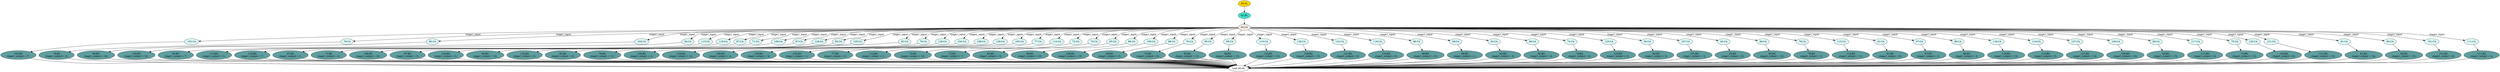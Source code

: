 strict digraph "" {
	node [label="\N"];
	"102:CA"	 [ast="<pyverilog.vparser.ast.Case object at 0x7f1d2a252fd0>",
		fillcolor=lightcyan,
		label="102:CA",
		statements="[]",
		style=filled,
		typ=Case];
	"102:BS"	 [ast="<pyverilog.vparser.ast.BlockingSubstitution object at 0x7f1d2a252e90>",
		fillcolor=cadetblue,
		label="102:BS
stage1_output = 7;",
		statements="[<pyverilog.vparser.ast.BlockingSubstitution object at 0x7f1d2a252e90>]",
		style=filled,
		typ=BlockingSubstitution];
	"102:CA" -> "102:BS"	 [cond="[]",
		lineno=None];
	"79:CA"	 [ast="<pyverilog.vparser.ast.Case object at 0x7f1d4b539410>",
		fillcolor=lightcyan,
		label="79:CA",
		statements="[]",
		style=filled,
		typ=Case];
	"79:BS"	 [ast="<pyverilog.vparser.ast.BlockingSubstitution object at 0x7f1d4b539490>",
		fillcolor=cadetblue,
		label="79:BS
stage1_output = 8;",
		statements="[<pyverilog.vparser.ast.BlockingSubstitution object at 0x7f1d4b539490>]",
		style=filled,
		typ=BlockingSubstitution];
	"79:CA" -> "79:BS"	 [cond="[]",
		lineno=None];
	"109:BS"	 [ast="<pyverilog.vparser.ast.BlockingSubstitution object at 0x7f1d2a252610>",
		fillcolor=cadetblue,
		label="109:BS
stage1_output = 15;",
		statements="[<pyverilog.vparser.ast.BlockingSubstitution object at 0x7f1d2a252610>]",
		style=filled,
		typ=BlockingSubstitution];
	"Leaf_60:AL"	 [def_var="['stage1_output']",
		label="Leaf_60:AL"];
	"109:BS" -> "Leaf_60:AL"	 [cond="[]",
		lineno=None];
	"96:CA"	 [ast="<pyverilog.vparser.ast.Case object at 0x7f1d2a252990>",
		fillcolor=lightcyan,
		label="96:CA",
		statements="[]",
		style=filled,
		typ=Case];
	"96:BS"	 [ast="<pyverilog.vparser.ast.BlockingSubstitution object at 0x7f1d2a252890>",
		fillcolor=cadetblue,
		label="96:BS
stage1_output = 10;",
		statements="[<pyverilog.vparser.ast.BlockingSubstitution object at 0x7f1d2a252890>]",
		style=filled,
		typ=BlockingSubstitution];
	"96:CA" -> "96:BS"	 [cond="[]",
		lineno=None];
	"105:BS"	 [ast="<pyverilog.vparser.ast.BlockingSubstitution object at 0x7f1d2a252a10>",
		fillcolor=cadetblue,
		label="105:BS
stage1_output = 1;",
		statements="[<pyverilog.vparser.ast.BlockingSubstitution object at 0x7f1d2a252a10>]",
		style=filled,
		typ=BlockingSubstitution];
	"105:BS" -> "Leaf_60:AL"	 [cond="[]",
		lineno=None];
	"78:BS"	 [ast="<pyverilog.vparser.ast.BlockingSubstitution object at 0x7f1d29fa0650>",
		fillcolor=cadetblue,
		label="78:BS
stage1_output = 3;",
		statements="[<pyverilog.vparser.ast.BlockingSubstitution object at 0x7f1d29fa0650>]",
		style=filled,
		typ=BlockingSubstitution];
	"78:BS" -> "Leaf_60:AL"	 [cond="[]",
		lineno=None];
	"103:CA"	 [ast="<pyverilog.vparser.ast.Case object at 0x7f1d29fa0390>",
		fillcolor=lightcyan,
		label="103:CA",
		statements="[]",
		style=filled,
		typ=Case];
	"103:BS"	 [ast="<pyverilog.vparser.ast.BlockingSubstitution object at 0x7f1d29fa05d0>",
		fillcolor=cadetblue,
		label="103:BS
stage1_output = 10;",
		statements="[<pyverilog.vparser.ast.BlockingSubstitution object at 0x7f1d29fa05d0>]",
		style=filled,
		typ=BlockingSubstitution];
	"103:CA" -> "103:BS"	 [cond="[]",
		lineno=None];
	"84:CA"	 [ast="<pyverilog.vparser.ast.Case object at 0x7f1d29fa0350>",
		fillcolor=lightcyan,
		label="84:CA",
		statements="[]",
		style=filled,
		typ=Case];
	"84:BS"	 [ast="<pyverilog.vparser.ast.BlockingSubstitution object at 0x7f1d29fa0190>",
		fillcolor=cadetblue,
		label="84:BS
stage1_output = 7;",
		statements="[<pyverilog.vparser.ast.BlockingSubstitution object at 0x7f1d29fa0190>]",
		style=filled,
		typ=BlockingSubstitution];
	"84:CA" -> "84:BS"	 [cond="[]",
		lineno=None];
	"113:CA"	 [ast="<pyverilog.vparser.ast.Case object at 0x7f1d29fa0c10>",
		fillcolor=lightcyan,
		label="113:CA",
		statements="[]",
		style=filled,
		typ=Case];
	"113:BS"	 [ast="<pyverilog.vparser.ast.BlockingSubstitution object at 0x7f1d29fa09d0>",
		fillcolor=cadetblue,
		label="113:BS
stage1_output = 2;",
		statements="[<pyverilog.vparser.ast.BlockingSubstitution object at 0x7f1d29fa09d0>]",
		style=filled,
		typ=BlockingSubstitution];
	"113:CA" -> "113:BS"	 [cond="[]",
		lineno=None];
	"99:BS"	 [ast="<pyverilog.vparser.ast.BlockingSubstitution object at 0x7f1d29fa0b50>",
		fillcolor=cadetblue,
		label="99:BS
stage1_output = 13;",
		statements="[<pyverilog.vparser.ast.BlockingSubstitution object at 0x7f1d29fa0b50>]",
		style=filled,
		typ=BlockingSubstitution];
	"99:BS" -> "Leaf_60:AL"	 [cond="[]",
		lineno=None];
	"119:CA"	 [ast="<pyverilog.vparser.ast.Case object at 0x7f1d29fa0750>",
		fillcolor=lightcyan,
		label="119:CA",
		statements="[]",
		style=filled,
		typ=Case];
	"119:BS"	 [ast="<pyverilog.vparser.ast.BlockingSubstitution object at 0x7f1d29fa0510>",
		fillcolor=cadetblue,
		label="119:BS
stage1_output = 7;",
		statements="[<pyverilog.vparser.ast.BlockingSubstitution object at 0x7f1d29fa0510>]",
		style=filled,
		typ=BlockingSubstitution];
	"119:CA" -> "119:BS"	 [cond="[]",
		lineno=None];
	"87:CA"	 [ast="<pyverilog.vparser.ast.Case object at 0x7f1d4b517050>",
		fillcolor=lightcyan,
		label="87:CA",
		statements="[]",
		style=filled,
		typ=Case];
	"87:BS"	 [ast="<pyverilog.vparser.ast.BlockingSubstitution object at 0x7f1d4b5170d0>",
		fillcolor=cadetblue,
		label="87:BS
stage1_output = 1;",
		statements="[<pyverilog.vparser.ast.BlockingSubstitution object at 0x7f1d4b5170d0>]",
		style=filled,
		typ=BlockingSubstitution];
	"87:CA" -> "87:BS"	 [cond="[]",
		lineno=None];
	"95:BS"	 [ast="<pyverilog.vparser.ast.BlockingSubstitution object at 0x7f1d4b517390>",
		fillcolor=cadetblue,
		label="95:BS
stage1_output = 11;",
		statements="[<pyverilog.vparser.ast.BlockingSubstitution object at 0x7f1d4b517390>]",
		style=filled,
		typ=BlockingSubstitution];
	"95:BS" -> "Leaf_60:AL"	 [cond="[]",
		lineno=None];
	"126:BS"	 [ast="<pyverilog.vparser.ast.BlockingSubstitution object at 0x7f1d4b517510>",
		fillcolor=cadetblue,
		label="126:BS
stage1_output = 2;",
		statements="[<pyverilog.vparser.ast.BlockingSubstitution object at 0x7f1d4b517510>]",
		style=filled,
		typ=BlockingSubstitution];
	"126:BS" -> "Leaf_60:AL"	 [cond="[]",
		lineno=None];
	"71:CA"	 [ast="<pyverilog.vparser.ast.Case object at 0x7f1d4b517690>",
		fillcolor=lightcyan,
		label="71:CA",
		statements="[]",
		style=filled,
		typ=Case];
	"71:BS"	 [ast="<pyverilog.vparser.ast.BlockingSubstitution object at 0x7f1d4b517710>",
		fillcolor=cadetblue,
		label="71:BS
stage1_output = 4;",
		statements="[<pyverilog.vparser.ast.BlockingSubstitution object at 0x7f1d4b517710>]",
		style=filled,
		typ=BlockingSubstitution];
	"71:CA" -> "71:BS"	 [cond="[]",
		lineno=None];
	"120:BS"	 [ast="<pyverilog.vparser.ast.BlockingSubstitution object at 0x7f1d4b551850>",
		fillcolor=cadetblue,
		label="120:BS
stage1_output = 6;",
		statements="[<pyverilog.vparser.ast.BlockingSubstitution object at 0x7f1d4b551850>]",
		style=filled,
		typ=BlockingSubstitution];
	"120:BS" -> "Leaf_60:AL"	 [cond="[]",
		lineno=None];
	"106:CA"	 [ast="<pyverilog.vparser.ast.Case object at 0x7f1d4b549290>",
		fillcolor=lightcyan,
		label="106:CA",
		statements="[]",
		style=filled,
		typ=Case];
	"106:BS"	 [ast="<pyverilog.vparser.ast.BlockingSubstitution object at 0x7f1d4b549310>",
		fillcolor=cadetblue,
		label="106:BS
stage1_output = 10;",
		statements="[<pyverilog.vparser.ast.BlockingSubstitution object at 0x7f1d4b549310>]",
		style=filled,
		typ=BlockingSubstitution];
	"106:CA" -> "106:BS"	 [cond="[]",
		lineno=None];
	"97:CA"	 [ast="<pyverilog.vparser.ast.Case object at 0x7f1d4b520990>",
		fillcolor=lightcyan,
		label="97:CA",
		statements="[]",
		style=filled,
		typ=Case];
	"97:BS"	 [ast="<pyverilog.vparser.ast.BlockingSubstitution object at 0x7f1d4b520a10>",
		fillcolor=cadetblue,
		label="97:BS
stage1_output = 5;",
		statements="[<pyverilog.vparser.ast.BlockingSubstitution object at 0x7f1d4b520a10>]",
		style=filled,
		typ=BlockingSubstitution];
	"97:CA" -> "97:BS"	 [cond="[]",
		lineno=None];
	"124:CA"	 [ast="<pyverilog.vparser.ast.Case object at 0x7f1d4b517c90>",
		fillcolor=lightcyan,
		label="124:CA",
		statements="[]",
		style=filled,
		typ=Case];
	"124:BS"	 [ast="<pyverilog.vparser.ast.BlockingSubstitution object at 0x7f1d4b517d10>",
		fillcolor=cadetblue,
		label="124:BS
stage1_output = 3;",
		statements="[<pyverilog.vparser.ast.BlockingSubstitution object at 0x7f1d4b517d10>]",
		style=filled,
		typ=BlockingSubstitution];
	"124:CA" -> "124:BS"	 [cond="[]",
		lineno=None];
	"83:CA"	 [ast="<pyverilog.vparser.ast.Case object at 0x7f1d4b517ed0>",
		fillcolor=lightcyan,
		label="83:CA",
		statements="[]",
		style=filled,
		typ=Case];
	"83:BS"	 [ast="<pyverilog.vparser.ast.BlockingSubstitution object at 0x7f1d4b517f50>",
		fillcolor=cadetblue,
		label="83:BS
stage1_output = 12;",
		statements="[<pyverilog.vparser.ast.BlockingSubstitution object at 0x7f1d4b517f50>]",
		style=filled,
		typ=BlockingSubstitution];
	"83:CA" -> "83:BS"	 [cond="[]",
		lineno=None];
	"125:CA"	 [ast="<pyverilog.vparser.ast.Case object at 0x7f1d4b520150>",
		fillcolor=lightcyan,
		label="125:CA",
		statements="[]",
		style=filled,
		typ=Case];
	"125:BS"	 [ast="<pyverilog.vparser.ast.BlockingSubstitution object at 0x7f1d4b5201d0>",
		fillcolor=cadetblue,
		label="125:BS
stage1_output = 5;",
		statements="[<pyverilog.vparser.ast.BlockingSubstitution object at 0x7f1d4b5201d0>]",
		style=filled,
		typ=BlockingSubstitution];
	"125:CA" -> "125:BS"	 [cond="[]",
		lineno=None];
	"84:BS" -> "Leaf_60:AL"	 [cond="[]",
		lineno=None];
	"103:BS" -> "Leaf_60:AL"	 [cond="[]",
		lineno=None];
	"82:CA"	 [ast="<pyverilog.vparser.ast.Case object at 0x7f1d4b520390>",
		fillcolor=lightcyan,
		label="82:CA",
		statements="[]",
		style=filled,
		typ=Case];
	"82:BS"	 [ast="<pyverilog.vparser.ast.BlockingSubstitution object at 0x7f1d4b520410>",
		fillcolor=cadetblue,
		label="82:BS
stage1_output = 9;",
		statements="[<pyverilog.vparser.ast.BlockingSubstitution object at 0x7f1d4b520410>]",
		style=filled,
		typ=BlockingSubstitution];
	"82:CA" -> "82:BS"	 [cond="[]",
		lineno=None];
	"76:CA"	 [ast="<pyverilog.vparser.ast.Case object at 0x7f1d4b5205d0>",
		fillcolor=lightcyan,
		label="76:CA",
		statements="[]",
		style=filled,
		typ=Case];
	"76:BS"	 [ast="<pyverilog.vparser.ast.BlockingSubstitution object at 0x7f1d4b520650>",
		fillcolor=cadetblue,
		label="76:BS
stage1_output = 11;",
		statements="[<pyverilog.vparser.ast.BlockingSubstitution object at 0x7f1d4b520650>]",
		style=filled,
		typ=BlockingSubstitution];
	"76:CA" -> "76:BS"	 [cond="[]",
		lineno=None];
	"74:BS"	 [ast="<pyverilog.vparser.ast.BlockingSubstitution object at 0x7f1d4b520810>",
		fillcolor=cadetblue,
		label="74:BS
stage1_output = 6;",
		statements="[<pyverilog.vparser.ast.BlockingSubstitution object at 0x7f1d4b520810>]",
		style=filled,
		typ=BlockingSubstitution];
	"74:BS" -> "Leaf_60:AL"	 [cond="[]",
		lineno=None];
	"90:BS"	 [ast="<pyverilog.vparser.ast.BlockingSubstitution object at 0x7f1d4b517b10>",
		fillcolor=cadetblue,
		label="90:BS
stage1_output = 12;",
		statements="[<pyverilog.vparser.ast.BlockingSubstitution object at 0x7f1d4b517b10>]",
		style=filled,
		typ=BlockingSubstitution];
	"90:BS" -> "Leaf_60:AL"	 [cond="[]",
		lineno=None];
	"126:CA"	 [ast="<pyverilog.vparser.ast.Case object at 0x7f1d4b520bd0>",
		fillcolor=lightcyan,
		label="126:CA",
		statements="[]",
		style=filled,
		typ=Case];
	"126:CA" -> "126:BS"	 [cond="[]",
		lineno=None];
	"71:BS" -> "Leaf_60:AL"	 [cond="[]",
		lineno=None];
	"100:BS"	 [ast="<pyverilog.vparser.ast.BlockingSubstitution object at 0x7f1d4b520c90>",
		fillcolor=cadetblue,
		label="100:BS
stage1_output = 14;",
		statements="[<pyverilog.vparser.ast.BlockingSubstitution object at 0x7f1d4b520c90>]",
		style=filled,
		typ=BlockingSubstitution];
	"100:BS" -> "Leaf_60:AL"	 [cond="[]",
		lineno=None];
	"73:BS"	 [ast="<pyverilog.vparser.ast.BlockingSubstitution object at 0x7f1d4b520e10>",
		fillcolor=cadetblue,
		label="73:BS
stage1_output = 7;",
		statements="[<pyverilog.vparser.ast.BlockingSubstitution object at 0x7f1d4b520e10>]",
		style=filled,
		typ=BlockingSubstitution];
	"73:BS" -> "Leaf_60:AL"	 [cond="[]",
		lineno=None];
	"67:BS"	 [ast="<pyverilog.vparser.ast.BlockingSubstitution object at 0x7f1d4b531490>",
		fillcolor=cadetblue,
		label="67:BS
stage1_output = 3;",
		statements="[<pyverilog.vparser.ast.BlockingSubstitution object at 0x7f1d4b531490>]",
		style=filled,
		typ=BlockingSubstitution];
	"67:BS" -> "Leaf_60:AL"	 [cond="[]",
		lineno=None];
	"115:BS"	 [ast="<pyverilog.vparser.ast.BlockingSubstitution object at 0x7f1d4b549f10>",
		fillcolor=cadetblue,
		label="115:BS
stage1_output = 11;",
		statements="[<pyverilog.vparser.ast.BlockingSubstitution object at 0x7f1d4b549f10>]",
		style=filled,
		typ=BlockingSubstitution];
	"115:BS" -> "Leaf_60:AL"	 [cond="[]",
		lineno=None];
	"123:BS"	 [ast="<pyverilog.vparser.ast.BlockingSubstitution object at 0x7f1d4b551f10>",
		fillcolor=cadetblue,
		label="123:BS
stage1_output = 0;",
		statements="[<pyverilog.vparser.ast.BlockingSubstitution object at 0x7f1d4b551f10>]",
		style=filled,
		typ=BlockingSubstitution];
	"123:BS" -> "Leaf_60:AL"	 [cond="[]",
		lineno=None];
	"104:CA"	 [ast="<pyverilog.vparser.ast.Case object at 0x7f1d4b529690>",
		fillcolor=lightcyan,
		label="104:CA",
		statements="[]",
		style=filled,
		typ=Case];
	"104:BS"	 [ast="<pyverilog.vparser.ast.BlockingSubstitution object at 0x7f1d4b529710>",
		fillcolor=cadetblue,
		label="104:BS
stage1_output = 11;",
		statements="[<pyverilog.vparser.ast.BlockingSubstitution object at 0x7f1d4b529710>]",
		style=filled,
		typ=BlockingSubstitution];
	"104:CA" -> "104:BS"	 [cond="[]",
		lineno=None];
	"108:CA"	 [ast="<pyverilog.vparser.ast.Case object at 0x7f1d4b5298d0>",
		fillcolor=lightcyan,
		label="108:CA",
		statements="[]",
		style=filled,
		typ=Case];
	"108:BS"	 [ast="<pyverilog.vparser.ast.BlockingSubstitution object at 0x7f1d4b529950>",
		fillcolor=cadetblue,
		label="108:BS
stage1_output = 4;",
		statements="[<pyverilog.vparser.ast.BlockingSubstitution object at 0x7f1d4b529950>]",
		style=filled,
		typ=BlockingSubstitution];
	"108:CA" -> "108:BS"	 [cond="[]",
		lineno=None];
	"85:BS"	 [ast="<pyverilog.vparser.ast.BlockingSubstitution object at 0x7f1d4b529b10>",
		fillcolor=cadetblue,
		label="85:BS
stage1_output = 0;",
		statements="[<pyverilog.vparser.ast.BlockingSubstitution object at 0x7f1d4b529b10>]",
		style=filled,
		typ=BlockingSubstitution];
	"85:BS" -> "Leaf_60:AL"	 [cond="[]",
		lineno=None];
	"129:CA"	 [ast="<pyverilog.vparser.ast.Case object at 0x7f1d4b529c90>",
		fillcolor=lightcyan,
		label="129:CA",
		statements="[]",
		style=filled,
		typ=Case];
	"129:BS"	 [ast="<pyverilog.vparser.ast.BlockingSubstitution object at 0x7f1d4b529d10>",
		fillcolor=cadetblue,
		label="129:BS
stage1_output = 9;",
		statements="[<pyverilog.vparser.ast.BlockingSubstitution object at 0x7f1d4b529d10>]",
		style=filled,
		typ=BlockingSubstitution];
	"129:CA" -> "129:BS"	 [cond="[]",
		lineno=None];
	"105:CA"	 [ast="<pyverilog.vparser.ast.Case object at 0x7f1d4b5491d0>",
		fillcolor=lightcyan,
		label="105:CA",
		statements="[]",
		style=filled,
		typ=Case];
	"105:CA" -> "105:BS"	 [cond="[]",
		lineno=None];
	"60:AL"	 [ast="<pyverilog.vparser.ast.Always object at 0x7f1d4b529f10>",
		clk_sens=False,
		fillcolor=gold,
		label="60:AL",
		sens="['stage1_input']",
		statements="[]",
		style=filled,
		typ=Always,
		use_var="['stage1_input']"];
	"62:BL"	 [ast="<pyverilog.vparser.ast.Block object at 0x7f1d4b5310d0>",
		fillcolor=turquoise,
		label="62:BL",
		statements="[]",
		style=filled,
		typ=Block];
	"60:AL" -> "62:BL"	 [cond="[]",
		lineno=None];
	"77:CA"	 [ast="<pyverilog.vparser.ast.Case object at 0x7f1d4b520f90>",
		fillcolor=lightcyan,
		label="77:CA",
		statements="[]",
		style=filled,
		typ=Case];
	"77:BS"	 [ast="<pyverilog.vparser.ast.BlockingSubstitution object at 0x7f1d4b529050>",
		fillcolor=cadetblue,
		label="77:BS
stage1_output = 2;",
		statements="[<pyverilog.vparser.ast.BlockingSubstitution object at 0x7f1d4b529050>]",
		style=filled,
		typ=BlockingSubstitution];
	"77:CA" -> "77:BS"	 [cond="[]",
		lineno=None];
	"93:BS"	 [ast="<pyverilog.vparser.ast.BlockingSubstitution object at 0x7f1d4b5416d0>",
		fillcolor=cadetblue,
		label="93:BS
stage1_output = 9;",
		statements="[<pyverilog.vparser.ast.BlockingSubstitution object at 0x7f1d4b5416d0>]",
		style=filled,
		typ=BlockingSubstitution];
	"93:BS" -> "Leaf_60:AL"	 [cond="[]",
		lineno=None];
	"110:BS"	 [ast="<pyverilog.vparser.ast.BlockingSubstitution object at 0x7f1d4b549850>",
		fillcolor=cadetblue,
		label="110:BS
stage1_output = 13;",
		statements="[<pyverilog.vparser.ast.BlockingSubstitution object at 0x7f1d4b549850>]",
		style=filled,
		typ=BlockingSubstitution];
	"110:BS" -> "Leaf_60:AL"	 [cond="[]",
		lineno=None];
	"70:BS"	 [ast="<pyverilog.vparser.ast.BlockingSubstitution object at 0x7f1d4b531b50>",
		fillcolor=cadetblue,
		label="70:BS
stage1_output = 8;",
		statements="[<pyverilog.vparser.ast.BlockingSubstitution object at 0x7f1d4b531b50>]",
		style=filled,
		typ=BlockingSubstitution];
	"70:BS" -> "Leaf_60:AL"	 [cond="[]",
		lineno=None];
	"107:BS"	 [ast="<pyverilog.vparser.ast.BlockingSubstitution object at 0x7f1d4b549550>",
		fillcolor=cadetblue,
		label="107:BS
stage1_output = 3;",
		statements="[<pyverilog.vparser.ast.BlockingSubstitution object at 0x7f1d4b549550>]",
		style=filled,
		typ=BlockingSubstitution];
	"107:BS" -> "Leaf_60:AL"	 [cond="[]",
		lineno=None];
	"98:BS"	 [ast="<pyverilog.vparser.ast.BlockingSubstitution object at 0x7f1d4b541c10>",
		fillcolor=cadetblue,
		label="98:BS
stage1_output = 0;",
		statements="[<pyverilog.vparser.ast.BlockingSubstitution object at 0x7f1d4b541c10>]",
		style=filled,
		typ=BlockingSubstitution];
	"98:BS" -> "Leaf_60:AL"	 [cond="[]",
		lineno=None];
	"112:CA"	 [ast="<pyverilog.vparser.ast.Case object at 0x7f1d4b529210>",
		fillcolor=lightcyan,
		label="112:CA",
		statements="[]",
		style=filled,
		typ=Case];
	"112:BS"	 [ast="<pyverilog.vparser.ast.BlockingSubstitution object at 0x7f1d4b529290>",
		fillcolor=cadetblue,
		label="112:BS
stage1_output = 1;",
		statements="[<pyverilog.vparser.ast.BlockingSubstitution object at 0x7f1d4b529290>]",
		style=filled,
		typ=BlockingSubstitution];
	"112:CA" -> "112:BS"	 [cond="[]",
		lineno=None];
	"83:BS" -> "Leaf_60:AL"	 [cond="[]",
		lineno=None];
	"72:CA"	 [ast="<pyverilog.vparser.ast.Case object at 0x7f1d4b531d10>",
		fillcolor=lightcyan,
		label="72:CA",
		statements="[]",
		style=filled,
		typ=Case];
	"72:BS"	 [ast="<pyverilog.vparser.ast.BlockingSubstitution object at 0x7f1d4b531d90>",
		fillcolor=cadetblue,
		label="72:BS
stage1_output = 14;",
		statements="[<pyverilog.vparser.ast.BlockingSubstitution object at 0x7f1d4b531d90>]",
		style=filled,
		typ=BlockingSubstitution];
	"72:CA" -> "72:BS"	 [cond="[]",
		lineno=None];
	"73:CA"	 [ast="<pyverilog.vparser.ast.Case object at 0x7f1d4b531f50>",
		fillcolor=lightcyan,
		label="73:CA",
		statements="[]",
		style=filled,
		typ=Case];
	"73:CA" -> "73:BS"	 [cond="[]",
		lineno=None];
	"85:CA"	 [ast="<pyverilog.vparser.ast.Case object at 0x7f1d4b539950>",
		fillcolor=lightcyan,
		label="85:CA",
		statements="[]",
		style=filled,
		typ=Case];
	"85:CA" -> "85:BS"	 [cond="[]",
		lineno=None];
	"89:CA"	 [ast="<pyverilog.vparser.ast.Case object at 0x7f1d4b539e90>",
		fillcolor=lightcyan,
		label="89:CA",
		statements="[]",
		style=filled,
		typ=Case];
	"89:BS"	 [ast="<pyverilog.vparser.ast.BlockingSubstitution object at 0x7f1d4b539f10>",
		fillcolor=cadetblue,
		label="89:BS
stage1_output = 10;",
		statements="[<pyverilog.vparser.ast.BlockingSubstitution object at 0x7f1d4b539f10>]",
		style=filled,
		typ=BlockingSubstitution];
	"89:CA" -> "89:BS"	 [cond="[]",
		lineno=None];
	"129:BS" -> "Leaf_60:AL"	 [cond="[]",
		lineno=None];
	"109:CA"	 [ast="<pyverilog.vparser.ast.Case object at 0x7f1d4b549710>",
		fillcolor=lightcyan,
		label="109:CA",
		statements="[]",
		style=filled,
		typ=Case];
	"109:CA" -> "109:BS"	 [cond="[]",
		lineno=None];
	"96:BS" -> "Leaf_60:AL"	 [cond="[]",
		lineno=None];
	"98:CA"	 [ast="<pyverilog.vparser.ast.Case object at 0x7f1d4b541b90>",
		fillcolor=lightcyan,
		label="98:CA",
		statements="[]",
		style=filled,
		typ=Case];
	"98:CA" -> "98:BS"	 [cond="[]",
		lineno=None];
	"102:BS" -> "Leaf_60:AL"	 [cond="[]",
		lineno=None];
	"65:CS"	 [ast="<pyverilog.vparser.ast.CaseStatement object at 0x7f1d4b531110>",
		fillcolor=linen,
		label="65:CS",
		statements="[]",
		style=filled,
		typ=CaseStatement];
	"62:BL" -> "65:CS"	 [cond="[]",
		lineno=None];
	"70:CA"	 [ast="<pyverilog.vparser.ast.Case object at 0x7f1d4b531ad0>",
		fillcolor=lightcyan,
		label="70:CA",
		statements="[]",
		style=filled,
		typ=Case];
	"70:CA" -> "70:BS"	 [cond="[]",
		lineno=None];
	"124:BS" -> "Leaf_60:AL"	 [cond="[]",
		lineno=None];
	"95:CA"	 [ast="<pyverilog.vparser.ast.Case object at 0x7f1d4b541ad0>",
		fillcolor=lightcyan,
		label="95:CA",
		statements="[]",
		style=filled,
		typ=Case];
	"95:CA" -> "95:BS"	 [cond="[]",
		lineno=None];
	"119:BS" -> "Leaf_60:AL"	 [cond="[]",
		lineno=None];
	"99:CA"	 [ast="<pyverilog.vparser.ast.Case object at 0x7f1d4b541dd0>",
		fillcolor=lightcyan,
		label="99:CA",
		statements="[]",
		style=filled,
		typ=Case];
	"99:CA" -> "99:BS"	 [cond="[]",
		lineno=None];
	"113:BS" -> "Leaf_60:AL"	 [cond="[]",
		lineno=None];
	"87:BS" -> "Leaf_60:AL"	 [cond="[]",
		lineno=None];
	"75:BS"	 [ast="<pyverilog.vparser.ast.BlockingSubstitution object at 0x7f1d4b539190>",
		fillcolor=cadetblue,
		label="75:BS
stage1_output = 15;",
		statements="[<pyverilog.vparser.ast.BlockingSubstitution object at 0x7f1d4b539190>]",
		style=filled,
		typ=BlockingSubstitution];
	"75:BS" -> "Leaf_60:AL"	 [cond="[]",
		lineno=None];
	"110:CA"	 [ast="<pyverilog.vparser.ast.Case object at 0x7f1d4b5497d0>",
		fillcolor=lightcyan,
		label="110:CA",
		statements="[]",
		style=filled,
		typ=Case];
	"110:CA" -> "110:BS"	 [cond="[]",
		lineno=None];
	"128:CA"	 [ast="<pyverilog.vparser.ast.Case object at 0x7f1d4b529450>",
		fillcolor=lightcyan,
		label="128:CA",
		statements="[]",
		style=filled,
		typ=Case];
	"128:BS"	 [ast="<pyverilog.vparser.ast.BlockingSubstitution object at 0x7f1d4b5294d0>",
		fillcolor=cadetblue,
		label="128:BS
stage1_output = 15;",
		statements="[<pyverilog.vparser.ast.BlockingSubstitution object at 0x7f1d4b5294d0>]",
		style=filled,
		typ=BlockingSubstitution];
	"128:CA" -> "128:BS"	 [cond="[]",
		lineno=None];
	"68:BS"	 [ast="<pyverilog.vparser.ast.BlockingSubstitution object at 0x7f1d4b5316d0>",
		fillcolor=cadetblue,
		label="68:BS
stage1_output = 1;",
		statements="[<pyverilog.vparser.ast.BlockingSubstitution object at 0x7f1d4b5316d0>]",
		style=filled,
		typ=BlockingSubstitution];
	"68:BS" -> "Leaf_60:AL"	 [cond="[]",
		lineno=None];
	"79:BS" -> "Leaf_60:AL"	 [cond="[]",
		lineno=None];
	"122:CA"	 [ast="<pyverilog.vparser.ast.Case object at 0x7f1d4b551c50>",
		fillcolor=lightcyan,
		label="122:CA",
		statements="[]",
		style=filled,
		typ=Case];
	"122:BS"	 [ast="<pyverilog.vparser.ast.BlockingSubstitution object at 0x7f1d4b551cd0>",
		fillcolor=cadetblue,
		label="122:BS
stage1_output = 9;",
		statements="[<pyverilog.vparser.ast.BlockingSubstitution object at 0x7f1d4b551cd0>]",
		style=filled,
		typ=BlockingSubstitution];
	"122:CA" -> "122:BS"	 [cond="[]",
		lineno=None];
	"116:CA"	 [ast="<pyverilog.vparser.ast.Case object at 0x7f1d4b551110>",
		fillcolor=lightcyan,
		label="116:CA",
		statements="[]",
		style=filled,
		typ=Case];
	"116:BS"	 [ast="<pyverilog.vparser.ast.BlockingSubstitution object at 0x7f1d4b551190>",
		fillcolor=cadetblue,
		label="116:BS
stage1_output = 8;",
		statements="[<pyverilog.vparser.ast.BlockingSubstitution object at 0x7f1d4b551190>]",
		style=filled,
		typ=BlockingSubstitution];
	"116:CA" -> "116:BS"	 [cond="[]",
		lineno=None];
	"88:CA"	 [ast="<pyverilog.vparser.ast.Case object at 0x7f1d4b539c50>",
		fillcolor=lightcyan,
		label="88:CA",
		statements="[]",
		style=filled,
		typ=Case];
	"88:BS"	 [ast="<pyverilog.vparser.ast.BlockingSubstitution object at 0x7f1d4b539cd0>",
		fillcolor=cadetblue,
		label="88:BS
stage1_output = 13;",
		statements="[<pyverilog.vparser.ast.BlockingSubstitution object at 0x7f1d4b539cd0>]",
		style=filled,
		typ=BlockingSubstitution];
	"88:CA" -> "88:BS"	 [cond="[]",
		lineno=None];
	"68:CA"	 [ast="<pyverilog.vparser.ast.Case object at 0x7f1d4b531650>",
		fillcolor=lightcyan,
		label="68:CA",
		statements="[]",
		style=filled,
		typ=Case];
	"68:CA" -> "68:BS"	 [cond="[]",
		lineno=None];
	"66:BS"	 [ast="<pyverilog.vparser.ast.BlockingSubstitution object at 0x7f1d4b531250>",
		fillcolor=cadetblue,
		label="66:BS
stage1_output = 15;",
		statements="[<pyverilog.vparser.ast.BlockingSubstitution object at 0x7f1d4b531250>]",
		style=filled,
		typ=BlockingSubstitution];
	"66:BS" -> "Leaf_60:AL"	 [cond="[]",
		lineno=None];
	"121:BS"	 [ast="<pyverilog.vparser.ast.BlockingSubstitution object at 0x7f1d4b551a90>",
		fillcolor=cadetblue,
		label="121:BS
stage1_output = 12;",
		statements="[<pyverilog.vparser.ast.BlockingSubstitution object at 0x7f1d4b551a90>]",
		style=filled,
		typ=BlockingSubstitution];
	"121:BS" -> "Leaf_60:AL"	 [cond="[]",
		lineno=None];
	"101:BS"	 [ast="<pyverilog.vparser.ast.BlockingSubstitution object at 0x7f1d4b541fd0>",
		fillcolor=cadetblue,
		label="101:BS
stage1_output = 8;",
		statements="[<pyverilog.vparser.ast.BlockingSubstitution object at 0x7f1d4b541fd0>]",
		style=filled,
		typ=BlockingSubstitution];
	"101:BS" -> "Leaf_60:AL"	 [cond="[]",
		lineno=None];
	"94:BS"	 [ast="<pyverilog.vparser.ast.BlockingSubstitution object at 0x7f1d4b541910>",
		fillcolor=cadetblue,
		label="94:BS
stage1_output = 5;",
		statements="[<pyverilog.vparser.ast.BlockingSubstitution object at 0x7f1d4b541910>]",
		style=filled,
		typ=BlockingSubstitution];
	"94:BS" -> "Leaf_60:AL"	 [cond="[]",
		lineno=None];
	"92:CA"	 [ast="<pyverilog.vparser.ast.Case object at 0x7f1d4b541410>",
		fillcolor=lightcyan,
		label="92:CA",
		statements="[]",
		style=filled,
		typ=Case];
	"92:BS"	 [ast="<pyverilog.vparser.ast.BlockingSubstitution object at 0x7f1d4b541490>",
		fillcolor=cadetblue,
		label="92:BS
stage1_output = 0;",
		statements="[<pyverilog.vparser.ast.BlockingSubstitution object at 0x7f1d4b541490>]",
		style=filled,
		typ=BlockingSubstitution];
	"92:CA" -> "92:BS"	 [cond="[]",
		lineno=None];
	"80:CA"	 [ast="<pyverilog.vparser.ast.Case object at 0x7f1d4b539650>",
		fillcolor=lightcyan,
		label="80:CA",
		statements="[]",
		style=filled,
		typ=Case];
	"80:BS"	 [ast="<pyverilog.vparser.ast.BlockingSubstitution object at 0x7f1d4b5396d0>",
		fillcolor=cadetblue,
		label="80:BS
stage1_output = 4;",
		statements="[<pyverilog.vparser.ast.BlockingSubstitution object at 0x7f1d4b5396d0>]",
		style=filled,
		typ=BlockingSubstitution];
	"80:CA" -> "80:BS"	 [cond="[]",
		lineno=None];
	"116:BS" -> "Leaf_60:AL"	 [cond="[]",
		lineno=None];
	"88:BS" -> "Leaf_60:AL"	 [cond="[]",
		lineno=None];
	"74:CA"	 [ast="<pyverilog.vparser.ast.Case object at 0x7f1d4b539050>",
		fillcolor=lightcyan,
		label="74:CA",
		statements="[]",
		style=filled,
		typ=Case];
	"74:CA" -> "74:BS"	 [cond="[]",
		lineno=None];
	"76:BS" -> "Leaf_60:AL"	 [cond="[]",
		lineno=None];
	"123:CA"	 [ast="<pyverilog.vparser.ast.Case object at 0x7f1d4b551e90>",
		fillcolor=lightcyan,
		label="123:CA",
		statements="[]",
		style=filled,
		typ=Case];
	"123:CA" -> "123:BS"	 [cond="[]",
		lineno=None];
	"104:BS" -> "Leaf_60:AL"	 [cond="[]",
		lineno=None];
	"128:BS" -> "Leaf_60:AL"	 [cond="[]",
		lineno=None];
	"108:BS" -> "Leaf_60:AL"	 [cond="[]",
		lineno=None];
	"127:BS"	 [ast="<pyverilog.vparser.ast.BlockingSubstitution object at 0x7f1d4b517950>",
		fillcolor=cadetblue,
		label="127:BS
stage1_output = 14;",
		statements="[<pyverilog.vparser.ast.BlockingSubstitution object at 0x7f1d4b517950>]",
		style=filled,
		typ=BlockingSubstitution];
	"127:BS" -> "Leaf_60:AL"	 [cond="[]",
		lineno=None];
	"94:CA"	 [ast="<pyverilog.vparser.ast.Case object at 0x7f1d4b541890>",
		fillcolor=lightcyan,
		label="94:CA",
		statements="[]",
		style=filled,
		typ=Case];
	"94:CA" -> "94:BS"	 [cond="[]",
		lineno=None];
	"80:BS" -> "Leaf_60:AL"	 [cond="[]",
		lineno=None];
	"72:BS" -> "Leaf_60:AL"	 [cond="[]",
		lineno=None];
	"65:CS" -> "102:CA"	 [cond="['stage1_input']",
		label=stage1_input,
		lineno=65];
	"65:CS" -> "79:CA"	 [cond="['stage1_input']",
		label=stage1_input,
		lineno=65];
	"65:CS" -> "96:CA"	 [cond="['stage1_input']",
		label=stage1_input,
		lineno=65];
	"65:CS" -> "103:CA"	 [cond="['stage1_input']",
		label=stage1_input,
		lineno=65];
	"65:CS" -> "84:CA"	 [cond="['stage1_input']",
		label=stage1_input,
		lineno=65];
	"65:CS" -> "113:CA"	 [cond="['stage1_input']",
		label=stage1_input,
		lineno=65];
	"65:CS" -> "119:CA"	 [cond="['stage1_input']",
		label=stage1_input,
		lineno=65];
	"65:CS" -> "87:CA"	 [cond="['stage1_input']",
		label=stage1_input,
		lineno=65];
	"65:CS" -> "71:CA"	 [cond="['stage1_input']",
		label=stage1_input,
		lineno=65];
	"65:CS" -> "106:CA"	 [cond="['stage1_input']",
		label=stage1_input,
		lineno=65];
	"65:CS" -> "97:CA"	 [cond="['stage1_input']",
		label=stage1_input,
		lineno=65];
	"65:CS" -> "124:CA"	 [cond="['stage1_input']",
		label=stage1_input,
		lineno=65];
	"65:CS" -> "83:CA"	 [cond="['stage1_input']",
		label=stage1_input,
		lineno=65];
	"65:CS" -> "125:CA"	 [cond="['stage1_input']",
		label=stage1_input,
		lineno=65];
	"65:CS" -> "82:CA"	 [cond="['stage1_input']",
		label=stage1_input,
		lineno=65];
	"65:CS" -> "76:CA"	 [cond="['stage1_input']",
		label=stage1_input,
		lineno=65];
	"65:CS" -> "126:CA"	 [cond="['stage1_input']",
		label=stage1_input,
		lineno=65];
	"65:CS" -> "104:CA"	 [cond="['stage1_input']",
		label=stage1_input,
		lineno=65];
	"65:CS" -> "108:CA"	 [cond="['stage1_input']",
		label=stage1_input,
		lineno=65];
	"65:CS" -> "129:CA"	 [cond="['stage1_input']",
		label=stage1_input,
		lineno=65];
	"65:CS" -> "105:CA"	 [cond="['stage1_input']",
		label=stage1_input,
		lineno=65];
	"65:CS" -> "77:CA"	 [cond="['stage1_input']",
		label=stage1_input,
		lineno=65];
	"65:CS" -> "112:CA"	 [cond="['stage1_input']",
		label=stage1_input,
		lineno=65];
	"65:CS" -> "72:CA"	 [cond="['stage1_input']",
		label=stage1_input,
		lineno=65];
	"65:CS" -> "73:CA"	 [cond="['stage1_input']",
		label=stage1_input,
		lineno=65];
	"65:CS" -> "85:CA"	 [cond="['stage1_input']",
		label=stage1_input,
		lineno=65];
	"65:CS" -> "89:CA"	 [cond="['stage1_input']",
		label=stage1_input,
		lineno=65];
	"65:CS" -> "109:CA"	 [cond="['stage1_input']",
		label=stage1_input,
		lineno=65];
	"65:CS" -> "98:CA"	 [cond="['stage1_input']",
		label=stage1_input,
		lineno=65];
	"65:CS" -> "70:CA"	 [cond="['stage1_input']",
		label=stage1_input,
		lineno=65];
	"65:CS" -> "95:CA"	 [cond="['stage1_input']",
		label=stage1_input,
		lineno=65];
	"65:CS" -> "99:CA"	 [cond="['stage1_input']",
		label=stage1_input,
		lineno=65];
	"65:CS" -> "110:CA"	 [cond="['stage1_input']",
		label=stage1_input,
		lineno=65];
	"65:CS" -> "128:CA"	 [cond="['stage1_input']",
		label=stage1_input,
		lineno=65];
	"65:CS" -> "122:CA"	 [cond="['stage1_input']",
		label=stage1_input,
		lineno=65];
	"65:CS" -> "116:CA"	 [cond="['stage1_input']",
		label=stage1_input,
		lineno=65];
	"65:CS" -> "88:CA"	 [cond="['stage1_input']",
		label=stage1_input,
		lineno=65];
	"65:CS" -> "68:CA"	 [cond="['stage1_input']",
		label=stage1_input,
		lineno=65];
	"65:CS" -> "92:CA"	 [cond="['stage1_input']",
		label=stage1_input,
		lineno=65];
	"65:CS" -> "80:CA"	 [cond="['stage1_input']",
		label=stage1_input,
		lineno=65];
	"65:CS" -> "74:CA"	 [cond="['stage1_input']",
		label=stage1_input,
		lineno=65];
	"65:CS" -> "123:CA"	 [cond="['stage1_input']",
		label=stage1_input,
		lineno=65];
	"65:CS" -> "94:CA"	 [cond="['stage1_input']",
		label=stage1_input,
		lineno=65];
	"107:CA"	 [ast="<pyverilog.vparser.ast.Case object at 0x7f1d4b5494d0>",
		fillcolor=lightcyan,
		label="107:CA",
		statements="[]",
		style=filled,
		typ=Case];
	"65:CS" -> "107:CA"	 [cond="['stage1_input']",
		label=stage1_input,
		lineno=65];
	"93:CA"	 [ast="<pyverilog.vparser.ast.Case object at 0x7f1d4b541650>",
		fillcolor=lightcyan,
		label="93:CA",
		statements="[]",
		style=filled,
		typ=Case];
	"65:CS" -> "93:CA"	 [cond="['stage1_input']",
		label=stage1_input,
		lineno=65];
	"90:CA"	 [ast="<pyverilog.vparser.ast.Case object at 0x7f1d4b541110>",
		fillcolor=lightcyan,
		label="90:CA",
		statements="[]",
		style=filled,
		typ=Case];
	"65:CS" -> "90:CA"	 [cond="['stage1_input']",
		label=stage1_input,
		lineno=65];
	"78:CA"	 [ast="<pyverilog.vparser.ast.Case object at 0x7f1d4b539350>",
		fillcolor=lightcyan,
		label="78:CA",
		statements="[]",
		style=filled,
		typ=Case];
	"65:CS" -> "78:CA"	 [cond="['stage1_input']",
		label=stage1_input,
		lineno=65];
	"115:CA"	 [ast="<pyverilog.vparser.ast.Case object at 0x7f1d4b549e90>",
		fillcolor=lightcyan,
		label="115:CA",
		statements="[]",
		style=filled,
		typ=Case];
	"65:CS" -> "115:CA"	 [cond="['stage1_input']",
		label=stage1_input,
		lineno=65];
	"91:CA"	 [ast="<pyverilog.vparser.ast.Case object at 0x7f1d4b5411d0>",
		fillcolor=lightcyan,
		label="91:CA",
		statements="[]",
		style=filled,
		typ=Case];
	"65:CS" -> "91:CA"	 [cond="['stage1_input']",
		label=stage1_input,
		lineno=65];
	"67:CA"	 [ast="<pyverilog.vparser.ast.Case object at 0x7f1d4b531410>",
		fillcolor=lightcyan,
		label="67:CA",
		statements="[]",
		style=filled,
		typ=Case];
	"65:CS" -> "67:CA"	 [cond="['stage1_input']",
		label=stage1_input,
		lineno=65];
	"86:CA"	 [ast="<pyverilog.vparser.ast.Case object at 0x7f1d4b539a10>",
		fillcolor=lightcyan,
		label="86:CA",
		statements="[]",
		style=filled,
		typ=Case];
	"65:CS" -> "86:CA"	 [cond="['stage1_input']",
		label=stage1_input,
		lineno=65];
	"118:CA"	 [ast="<pyverilog.vparser.ast.Case object at 0x7f1d4b551590>",
		fillcolor=lightcyan,
		label="118:CA",
		statements="[]",
		style=filled,
		typ=Case];
	"65:CS" -> "118:CA"	 [cond="['stage1_input']",
		label=stage1_input,
		lineno=65];
	"114:CA"	 [ast="<pyverilog.vparser.ast.Case object at 0x7f1d4b549c50>",
		fillcolor=lightcyan,
		label="114:CA",
		statements="[]",
		style=filled,
		typ=Case];
	"65:CS" -> "114:CA"	 [cond="['stage1_input']",
		label=stage1_input,
		lineno=65];
	"127:CA"	 [ast="<pyverilog.vparser.ast.Case object at 0x7f1d4b5178d0>",
		fillcolor=lightcyan,
		label="127:CA",
		statements="[]",
		style=filled,
		typ=Case];
	"65:CS" -> "127:CA"	 [cond="['stage1_input']",
		label=stage1_input,
		lineno=65];
	"100:CA"	 [ast="<pyverilog.vparser.ast.Case object at 0x7f1d4b541e90>",
		fillcolor=lightcyan,
		label="100:CA",
		statements="[]",
		style=filled,
		typ=Case];
	"65:CS" -> "100:CA"	 [cond="['stage1_input']",
		label=stage1_input,
		lineno=65];
	"69:CA"	 [ast="<pyverilog.vparser.ast.Case object at 0x7f1d4b531890>",
		fillcolor=lightcyan,
		label="69:CA",
		statements="[]",
		style=filled,
		typ=Case];
	"65:CS" -> "69:CA"	 [cond="['stage1_input']",
		label=stage1_input,
		lineno=65];
	"117:CA"	 [ast="<pyverilog.vparser.ast.Case object at 0x7f1d4b551350>",
		fillcolor=lightcyan,
		label="117:CA",
		statements="[]",
		style=filled,
		typ=Case];
	"65:CS" -> "117:CA"	 [cond="['stage1_input']",
		label=stage1_input,
		lineno=65];
	"75:CA"	 [ast="<pyverilog.vparser.ast.Case object at 0x7f1d4b539110>",
		fillcolor=lightcyan,
		label="75:CA",
		statements="[]",
		style=filled,
		typ=Case];
	"65:CS" -> "75:CA"	 [cond="['stage1_input']",
		label=stage1_input,
		lineno=65];
	"120:CA"	 [ast="<pyverilog.vparser.ast.Case object at 0x7f1d4b5517d0>",
		fillcolor=lightcyan,
		label="120:CA",
		statements="[]",
		style=filled,
		typ=Case];
	"65:CS" -> "120:CA"	 [cond="['stage1_input']",
		label=stage1_input,
		lineno=65];
	"121:CA"	 [ast="<pyverilog.vparser.ast.Case object at 0x7f1d4b551a10>",
		fillcolor=lightcyan,
		label="121:CA",
		statements="[]",
		style=filled,
		typ=Case];
	"65:CS" -> "121:CA"	 [cond="['stage1_input']",
		label=stage1_input,
		lineno=65];
	"81:CA"	 [ast="<pyverilog.vparser.ast.Case object at 0x7f1d4b539890>",
		fillcolor=lightcyan,
		label="81:CA",
		statements="[]",
		style=filled,
		typ=Case];
	"65:CS" -> "81:CA"	 [cond="['stage1_input']",
		label=stage1_input,
		lineno=65];
	"66:CA"	 [ast="<pyverilog.vparser.ast.Case object at 0x7f1d4b5311d0>",
		fillcolor=lightcyan,
		label="66:CA",
		statements="[]",
		style=filled,
		typ=Case];
	"65:CS" -> "66:CA"	 [cond="['stage1_input']",
		label=stage1_input,
		lineno=65];
	"101:CA"	 [ast="<pyverilog.vparser.ast.Case object at 0x7f1d4b541f50>",
		fillcolor=lightcyan,
		label="101:CA",
		statements="[]",
		style=filled,
		typ=Case];
	"65:CS" -> "101:CA"	 [cond="['stage1_input']",
		label=stage1_input,
		lineno=65];
	"111:CA"	 [ast="<pyverilog.vparser.ast.Case object at 0x7f1d4b549a10>",
		fillcolor=lightcyan,
		label="111:CA",
		statements="[]",
		style=filled,
		typ=Case];
	"65:CS" -> "111:CA"	 [cond="['stage1_input']",
		label=stage1_input,
		lineno=65];
	"107:CA" -> "107:BS"	 [cond="[]",
		lineno=None];
	"93:CA" -> "93:BS"	 [cond="[]",
		lineno=None];
	"90:CA" -> "90:BS"	 [cond="[]",
		lineno=None];
	"78:CA" -> "78:BS"	 [cond="[]",
		lineno=None];
	"82:BS" -> "Leaf_60:AL"	 [cond="[]",
		lineno=None];
	"97:BS" -> "Leaf_60:AL"	 [cond="[]",
		lineno=None];
	"115:CA" -> "115:BS"	 [cond="[]",
		lineno=None];
	"91:BS"	 [ast="<pyverilog.vparser.ast.BlockingSubstitution object at 0x7f1d4b541250>",
		fillcolor=cadetblue,
		label="91:BS
stage1_output = 6;",
		statements="[<pyverilog.vparser.ast.BlockingSubstitution object at 0x7f1d4b541250>]",
		style=filled,
		typ=BlockingSubstitution];
	"91:CA" -> "91:BS"	 [cond="[]",
		lineno=None];
	"89:BS" -> "Leaf_60:AL"	 [cond="[]",
		lineno=None];
	"117:BS"	 [ast="<pyverilog.vparser.ast.BlockingSubstitution object at 0x7f1d4b5513d0>",
		fillcolor=cadetblue,
		label="117:BS
stage1_output = 6;",
		statements="[<pyverilog.vparser.ast.BlockingSubstitution object at 0x7f1d4b5513d0>]",
		style=filled,
		typ=BlockingSubstitution];
	"117:BS" -> "Leaf_60:AL"	 [cond="[]",
		lineno=None];
	"69:BS"	 [ast="<pyverilog.vparser.ast.BlockingSubstitution object at 0x7f1d4b531910>",
		fillcolor=cadetblue,
		label="69:BS
stage1_output = 13;",
		statements="[<pyverilog.vparser.ast.BlockingSubstitution object at 0x7f1d4b531910>]",
		style=filled,
		typ=BlockingSubstitution];
	"69:BS" -> "Leaf_60:AL"	 [cond="[]",
		lineno=None];
	"67:CA" -> "67:BS"	 [cond="[]",
		lineno=None];
	"77:BS" -> "Leaf_60:AL"	 [cond="[]",
		lineno=None];
	"81:BS"	 [ast="<pyverilog.vparser.ast.BlockingSubstitution object at 0x7f1d4b517290>",
		fillcolor=cadetblue,
		label="81:BS
stage1_output = 14;",
		statements="[<pyverilog.vparser.ast.BlockingSubstitution object at 0x7f1d4b517290>]",
		style=filled,
		typ=BlockingSubstitution];
	"81:BS" -> "Leaf_60:AL"	 [cond="[]",
		lineno=None];
	"111:BS"	 [ast="<pyverilog.vparser.ast.BlockingSubstitution object at 0x7f1d4b549a90>",
		fillcolor=cadetblue,
		label="111:BS
stage1_output = 4;",
		statements="[<pyverilog.vparser.ast.BlockingSubstitution object at 0x7f1d4b549a90>]",
		style=filled,
		typ=BlockingSubstitution];
	"111:BS" -> "Leaf_60:AL"	 [cond="[]",
		lineno=None];
	"86:BS"	 [ast="<pyverilog.vparser.ast.BlockingSubstitution object at 0x7f1d4b539a90>",
		fillcolor=cadetblue,
		label="86:BS
stage1_output = 2;",
		statements="[<pyverilog.vparser.ast.BlockingSubstitution object at 0x7f1d4b539a90>]",
		style=filled,
		typ=BlockingSubstitution];
	"86:CA" -> "86:BS"	 [cond="[]",
		lineno=None];
	"118:BS"	 [ast="<pyverilog.vparser.ast.BlockingSubstitution object at 0x7f1d4b551610>",
		fillcolor=cadetblue,
		label="118:BS
stage1_output = 12;",
		statements="[<pyverilog.vparser.ast.BlockingSubstitution object at 0x7f1d4b551610>]",
		style=filled,
		typ=BlockingSubstitution];
	"118:CA" -> "118:BS"	 [cond="[]",
		lineno=None];
	"106:BS" -> "Leaf_60:AL"	 [cond="[]",
		lineno=None];
	"114:BS"	 [ast="<pyverilog.vparser.ast.BlockingSubstitution object at 0x7f1d4b549cd0>",
		fillcolor=cadetblue,
		label="114:BS
stage1_output = 5;",
		statements="[<pyverilog.vparser.ast.BlockingSubstitution object at 0x7f1d4b549cd0>]",
		style=filled,
		typ=BlockingSubstitution];
	"114:CA" -> "114:BS"	 [cond="[]",
		lineno=None];
	"127:CA" -> "127:BS"	 [cond="[]",
		lineno=None];
	"100:CA" -> "100:BS"	 [cond="[]",
		lineno=None];
	"69:CA" -> "69:BS"	 [cond="[]",
		lineno=None];
	"91:BS" -> "Leaf_60:AL"	 [cond="[]",
		lineno=None];
	"117:CA" -> "117:BS"	 [cond="[]",
		lineno=None];
	"75:CA" -> "75:BS"	 [cond="[]",
		lineno=None];
	"120:CA" -> "120:BS"	 [cond="[]",
		lineno=None];
	"122:BS" -> "Leaf_60:AL"	 [cond="[]",
		lineno=None];
	"112:BS" -> "Leaf_60:AL"	 [cond="[]",
		lineno=None];
	"92:BS" -> "Leaf_60:AL"	 [cond="[]",
		lineno=None];
	"114:BS" -> "Leaf_60:AL"	 [cond="[]",
		lineno=None];
	"125:BS" -> "Leaf_60:AL"	 [cond="[]",
		lineno=None];
	"86:BS" -> "Leaf_60:AL"	 [cond="[]",
		lineno=None];
	"121:CA" -> "121:BS"	 [cond="[]",
		lineno=None];
	"118:BS" -> "Leaf_60:AL"	 [cond="[]",
		lineno=None];
	"81:CA" -> "81:BS"	 [cond="[]",
		lineno=None];
	"66:CA" -> "66:BS"	 [cond="[]",
		lineno=None];
	"101:CA" -> "101:BS"	 [cond="[]",
		lineno=None];
	"111:CA" -> "111:BS"	 [cond="[]",
		lineno=None];
}
